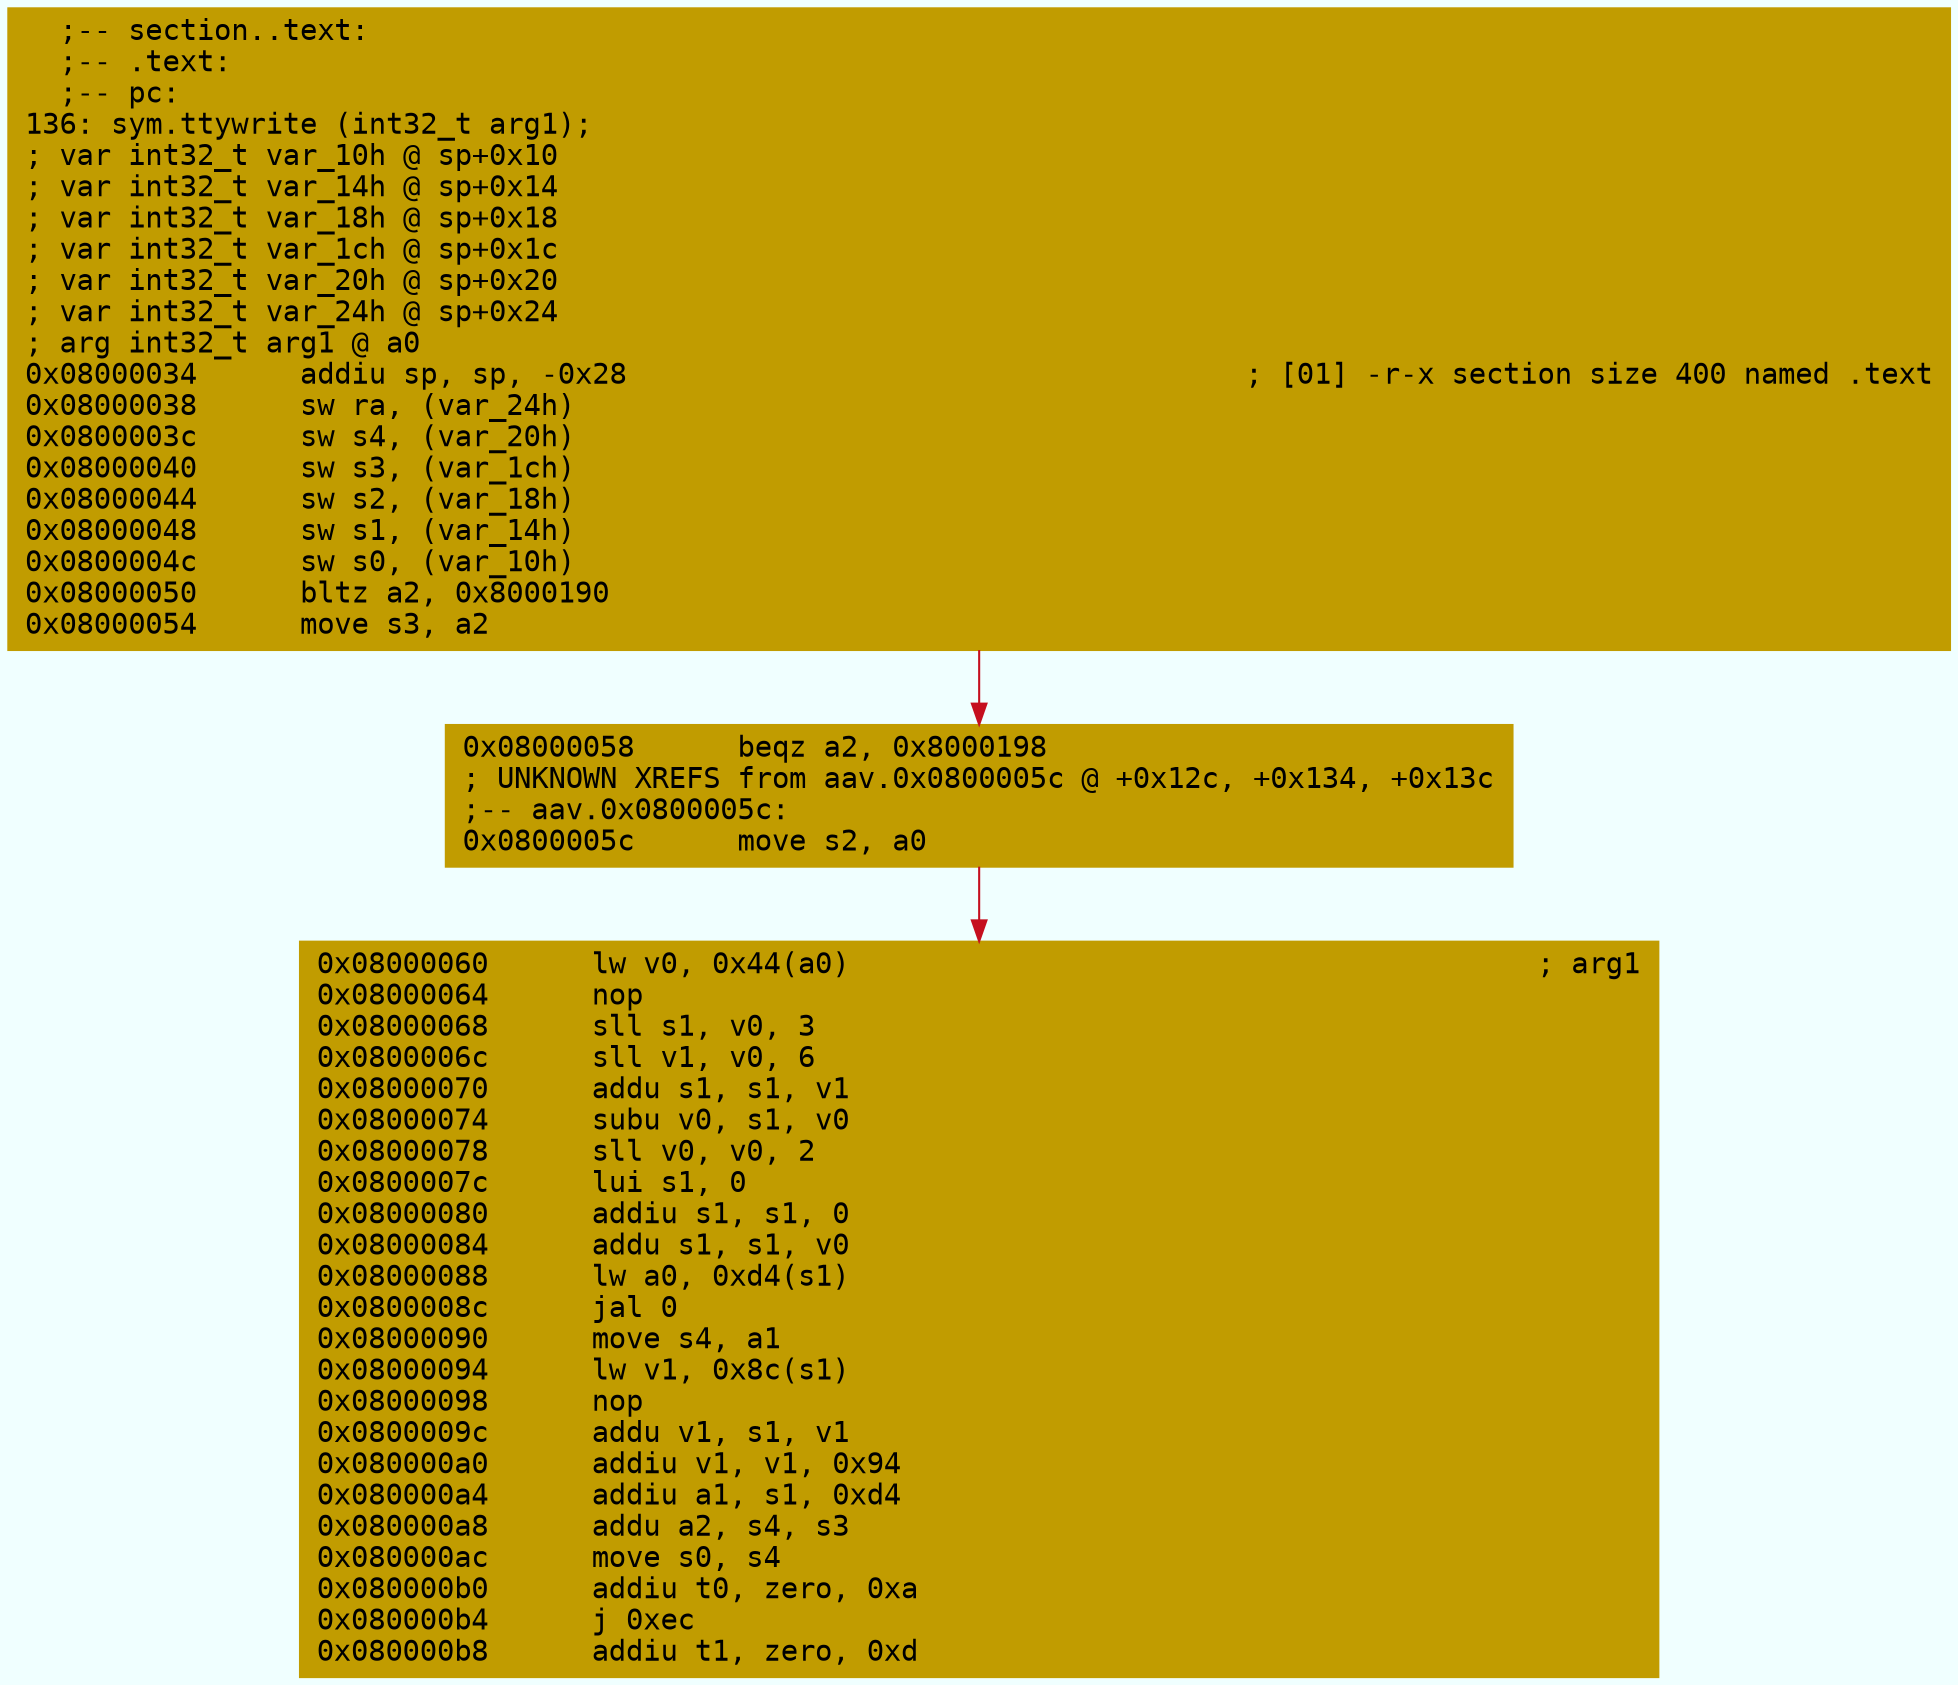 digraph code {
	graph [bgcolor=azure fontsize=8 fontname="Courier" splines="ortho"];
	node [fillcolor=gray style=filled shape=box];
	edge [arrowhead="normal"];
	"0x08000034" [URL="sym.ttywrite/0x08000034", fillcolor="#c19c00",color="#c19c00", fontname="Courier",label="  ;-- section..text:\l  ;-- .text:\l  ;-- pc:\l136: sym.ttywrite (int32_t arg1);\l; var int32_t var_10h @ sp+0x10\l; var int32_t var_14h @ sp+0x14\l; var int32_t var_18h @ sp+0x18\l; var int32_t var_1ch @ sp+0x1c\l; var int32_t var_20h @ sp+0x20\l; var int32_t var_24h @ sp+0x24\l; arg int32_t arg1 @ a0\l0x08000034      addiu sp, sp, -0x28                                    ; [01] -r-x section size 400 named .text\l0x08000038      sw ra, (var_24h)\l0x0800003c      sw s4, (var_20h)\l0x08000040      sw s3, (var_1ch)\l0x08000044      sw s2, (var_18h)\l0x08000048      sw s1, (var_14h)\l0x0800004c      sw s0, (var_10h)\l0x08000050      bltz a2, 0x8000190\l0x08000054      move s3, a2\l"]
	"0x08000058" [URL="sym.ttywrite/0x08000058", fillcolor="#c19c00",color="#c19c00", fontname="Courier",label="0x08000058      beqz a2, 0x8000198\l; UNKNOWN XREFS from aav.0x0800005c @ +0x12c, +0x134, +0x13c\l;-- aav.0x0800005c:\l0x0800005c      move s2, a0\l"]
	"0x08000060" [URL="sym.ttywrite/0x08000060", fillcolor="#c19c00",color="#c19c00", fontname="Courier",label="0x08000060      lw v0, 0x44(a0)                                        ; arg1\l0x08000064      nop\l0x08000068      sll s1, v0, 3\l0x0800006c      sll v1, v0, 6\l0x08000070      addu s1, s1, v1\l0x08000074      subu v0, s1, v0\l0x08000078      sll v0, v0, 2\l0x0800007c      lui s1, 0\l0x08000080      addiu s1, s1, 0\l0x08000084      addu s1, s1, v0\l0x08000088      lw a0, 0xd4(s1)\l0x0800008c      jal 0\l0x08000090      move s4, a1\l0x08000094      lw v1, 0x8c(s1)\l0x08000098      nop\l0x0800009c      addu v1, s1, v1\l0x080000a0      addiu v1, v1, 0x94\l0x080000a4      addiu a1, s1, 0xd4\l0x080000a8      addu a2, s4, s3\l0x080000ac      move s0, s4\l0x080000b0      addiu t0, zero, 0xa\l0x080000b4      j 0xec\l0x080000b8      addiu t1, zero, 0xd\l"]
        "0x08000034" -> "0x08000058" [color="#c50f1f"];
        "0x08000058" -> "0x08000060" [color="#c50f1f"];
}
